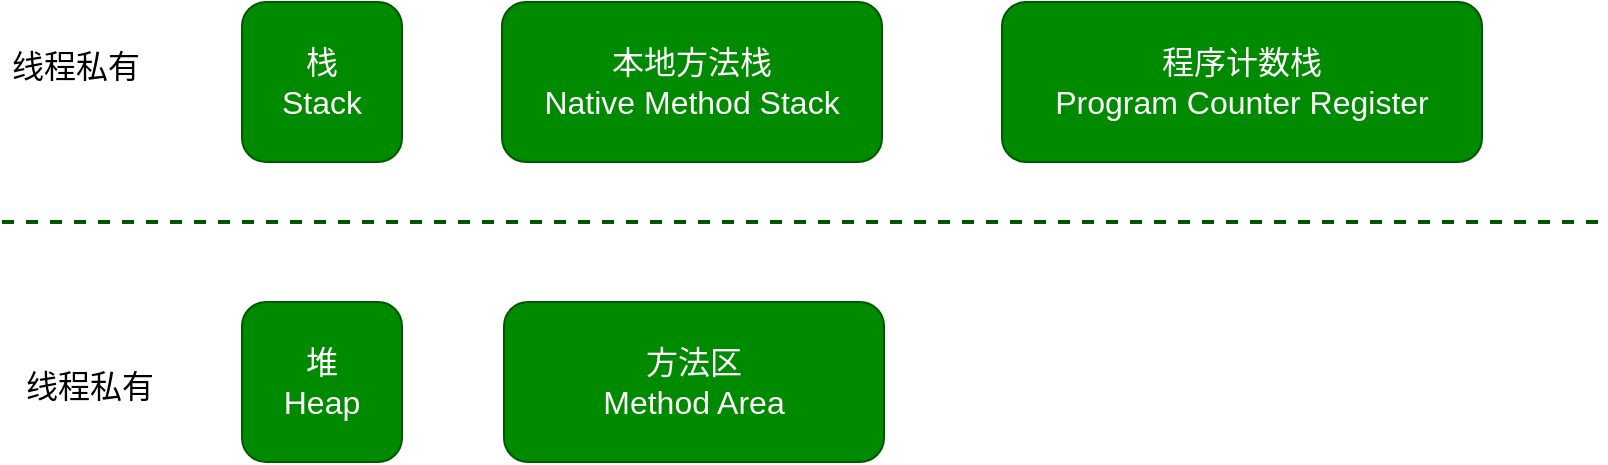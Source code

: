 <mxfile version="10.7.3" type="github"><diagram id="8oybZ1p04raMuUdzKI_F" name="第 1 页"><mxGraphModel dx="1010" dy="571" grid="1" gridSize="10" guides="1" tooltips="1" connect="1" arrows="1" fold="1" page="1" pageScale="1" pageWidth="3300" pageHeight="4681" math="0" shadow="0"><root><mxCell id="0"/><mxCell id="1" parent="0"/><mxCell id="6-_FZJZaxe0lY0yF7wZ5-1" value="线程私有" style="text;html=1;resizable=0;points=[];autosize=1;align=left;verticalAlign=top;spacingTop=-4;fontSize=16;" vertex="1" parent="1"><mxGeometry x="193" y="290" width="80" height="20" as="geometry"/></mxCell><mxCell id="6-_FZJZaxe0lY0yF7wZ5-2" value="" style="endArrow=none;dashed=1;html=1;strokeWidth=2;fontSize=16;fillColor=#008a00;strokeColor=#005700;" edge="1" parent="1"><mxGeometry width="50" height="50" relative="1" as="geometry"><mxPoint x="190" y="380" as="sourcePoint"/><mxPoint x="990" y="380" as="targetPoint"/></mxGeometry></mxCell><mxCell id="6-_FZJZaxe0lY0yF7wZ5-3" value="栈&lt;br&gt;Stack&lt;br&gt;" style="whiteSpace=wrap;html=1;aspect=fixed;rounded=1;comic=0;fontSize=16;fillColor=#008a00;strokeColor=#005700;fontColor=#ffffff;" vertex="1" parent="1"><mxGeometry x="310" y="270" width="80" height="80" as="geometry"/></mxCell><mxCell id="6-_FZJZaxe0lY0yF7wZ5-4" value="本地方法栈&lt;br&gt;Native Method Stack&lt;br&gt;" style="rounded=1;whiteSpace=wrap;html=1;comic=0;fontSize=16;fillColor=#008a00;strokeColor=#005700;fontColor=#ffffff;" vertex="1" parent="1"><mxGeometry x="440" y="270" width="190" height="80" as="geometry"/></mxCell><mxCell id="6-_FZJZaxe0lY0yF7wZ5-5" value="程序计数栈&lt;br&gt;Program Counter Register&lt;br&gt;" style="rounded=1;whiteSpace=wrap;html=1;comic=0;fontSize=16;fillColor=#008a00;strokeColor=#005700;fontColor=#ffffff;" vertex="1" parent="1"><mxGeometry x="690" y="270" width="240" height="80" as="geometry"/></mxCell><mxCell id="6-_FZJZaxe0lY0yF7wZ5-6" value="线程私有" style="text;html=1;resizable=0;points=[];autosize=1;align=left;verticalAlign=top;spacingTop=-4;fontSize=16;" vertex="1" parent="1"><mxGeometry x="200" y="450" width="80" height="20" as="geometry"/></mxCell><mxCell id="6-_FZJZaxe0lY0yF7wZ5-7" value="堆&lt;br&gt;Heap&lt;br&gt;" style="whiteSpace=wrap;html=1;aspect=fixed;rounded=1;comic=0;fontSize=16;fillColor=#008a00;strokeColor=#005700;fontColor=#ffffff;" vertex="1" parent="1"><mxGeometry x="310" y="420" width="80" height="80" as="geometry"/></mxCell><mxCell id="6-_FZJZaxe0lY0yF7wZ5-8" value="方法区&lt;br&gt;Method Area&lt;br&gt;" style="rounded=1;whiteSpace=wrap;html=1;comic=0;fontSize=16;fillColor=#008a00;strokeColor=#005700;fontColor=#ffffff;" vertex="1" parent="1"><mxGeometry x="441" y="420" width="190" height="80" as="geometry"/></mxCell></root></mxGraphModel></diagram></mxfile>